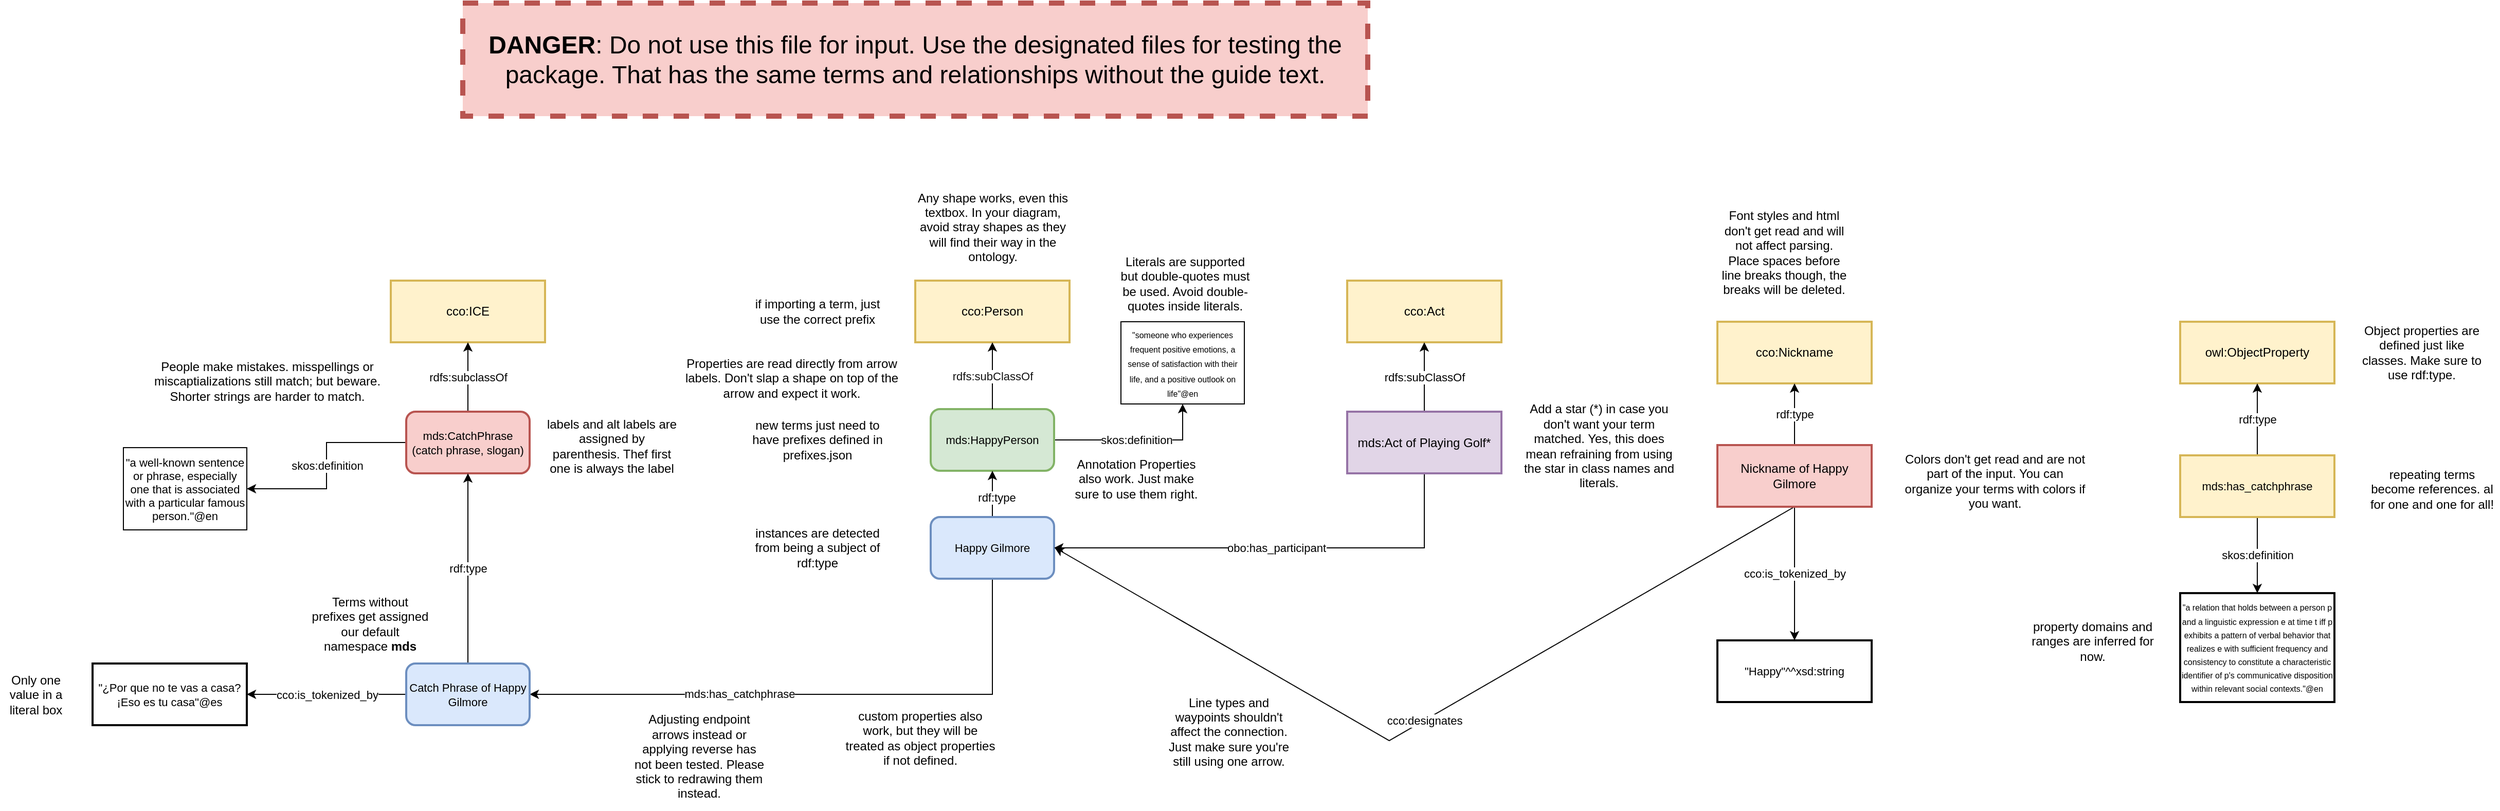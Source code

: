 <mxfile version="28.0.6">
  <diagram name="Page-1" id="lND-QSQxQTkuNe-5z4FQ">
    <mxGraphModel dx="1665" dy="918" grid="1" gridSize="10" guides="1" tooltips="1" connect="1" arrows="1" fold="1" page="0" pageScale="1" pageWidth="1600" pageHeight="1200" background="#ffffff" math="0" shadow="0">
      <root>
        <mxCell id="0" />
        <mxCell id="1" parent="0" />
        <mxCell id="pety45B3u8wGdrX-bXSJ-15" value="skos:definition" style="edgeStyle=orthogonalEdgeStyle;rounded=0;orthogonalLoop=1;jettySize=auto;html=1;exitX=1;exitY=0.5;exitDx=0;exitDy=0;entryX=0.5;entryY=1;entryDx=0;entryDy=0;" parent="1" source="pety45B3u8wGdrX-bXSJ-1" target="pety45B3u8wGdrX-bXSJ-14" edge="1">
          <mxGeometry relative="1" as="geometry" />
        </mxCell>
        <mxCell id="pety45B3u8wGdrX-bXSJ-1" value="&lt;span&gt;mds:HappyPerson&lt;/span&gt;" style="rounded=1;whiteSpace=wrap;html=1;align=center;verticalAlign=middle;fontFamily=Helvetica;fontSize=11;labelBackgroundColor=none;resizable=0;fillColor=#d5e8d4;strokeColor=#82b366;strokeWidth=2;enumerate=0;" parent="1" vertex="1">
          <mxGeometry x="1105" y="475" width="120" height="60" as="geometry" />
        </mxCell>
        <mxCell id="pety45B3u8wGdrX-bXSJ-2" value="&lt;span style=&quot;font-size: 12px;&quot;&gt;cco:Person&lt;/span&gt;" style="rounded=1;whiteSpace=wrap;html=1;align=center;verticalAlign=middle;fontFamily=Helvetica;fontSize=11;labelBackgroundColor=none;resizable=1;fillColor=#fff2cc;strokeColor=#d6b656;strokeWidth=2;arcSize=0;movable=1;rotatable=1;deletable=1;editable=1;locked=0;connectable=1;enumerate=0;" parent="1" vertex="1">
          <mxGeometry x="1090" y="350" width="150" height="60" as="geometry" />
        </mxCell>
        <mxCell id="pety45B3u8wGdrX-bXSJ-3" value="" style="endArrow=classic;html=1;rounded=0;strokeColor=#000000;fontFamily=Helvetica;fontSize=11;fontColor=#111111;labelBackgroundColor=#FFFFFF;resizable=0;entryX=0.5;entryY=1;entryDx=0;entryDy=0;exitX=0.5;exitY=0;exitDx=0;exitDy=0;enumerate=0;" parent="1" source="pety45B3u8wGdrX-bXSJ-1" target="pety45B3u8wGdrX-bXSJ-2" edge="1">
          <mxGeometry relative="1" as="geometry">
            <mxPoint x="1045" y="460" as="sourcePoint" />
            <mxPoint x="1145" y="460" as="targetPoint" />
          </mxGeometry>
        </mxCell>
        <mxCell id="pety45B3u8wGdrX-bXSJ-4" value="rdfs:subClassOf" style="edgeLabel;resizable=0;;align=center;verticalAlign=middle;html=1;labelBackgroundColor=#FFFFFF;fontColor=#111111;fontFamily=Helvetica;fontSize=11;fillColor=none;gradientColor=none;" parent="pety45B3u8wGdrX-bXSJ-3" connectable="0" vertex="1">
          <mxGeometry relative="1" as="geometry" />
        </mxCell>
        <mxCell id="pety45B3u8wGdrX-bXSJ-8" value="if importing a term, just use the correct prefix" style="text;html=1;align=center;verticalAlign=middle;whiteSpace=wrap;rounded=0;" parent="1" vertex="1">
          <mxGeometry x="930" y="347.5" width="130" height="65" as="geometry" />
        </mxCell>
        <mxCell id="pety45B3u8wGdrX-bXSJ-9" value="Properties are read directly from arrow labels. Don&#39;t slap a shape on top of the arrow and expect it work." style="text;html=1;align=center;verticalAlign=middle;whiteSpace=wrap;rounded=0;" parent="1" vertex="1">
          <mxGeometry x="850" y="430" width="240" height="30" as="geometry" />
        </mxCell>
        <mxCell id="pety45B3u8wGdrX-bXSJ-12" value="" style="edgeStyle=orthogonalEdgeStyle;rounded=0;orthogonalLoop=1;jettySize=auto;html=1;" parent="1" source="pety45B3u8wGdrX-bXSJ-11" target="pety45B3u8wGdrX-bXSJ-1" edge="1">
          <mxGeometry relative="1" as="geometry" />
        </mxCell>
        <mxCell id="pety45B3u8wGdrX-bXSJ-13" value="rdf:type" style="edgeLabel;html=1;align=center;verticalAlign=middle;resizable=0;points=[];" parent="pety45B3u8wGdrX-bXSJ-12" vertex="1" connectable="0">
          <mxGeometry x="-0.139" y="-4" relative="1" as="geometry">
            <mxPoint as="offset" />
          </mxGeometry>
        </mxCell>
        <mxCell id="SXdeazEO2DghoHzH-gUt-23" style="edgeStyle=orthogonalEdgeStyle;rounded=0;orthogonalLoop=1;jettySize=auto;html=1;exitX=0.5;exitY=1;exitDx=0;exitDy=0;entryX=1;entryY=0.5;entryDx=0;entryDy=0;" parent="1" source="pety45B3u8wGdrX-bXSJ-11" target="SXdeazEO2DghoHzH-gUt-15" edge="1">
          <mxGeometry relative="1" as="geometry" />
        </mxCell>
        <mxCell id="SXdeazEO2DghoHzH-gUt-24" value="mds:has_catchphrase" style="edgeLabel;html=1;align=center;verticalAlign=middle;resizable=0;points=[];" parent="SXdeazEO2DghoHzH-gUt-23" vertex="1" connectable="0">
          <mxGeometry x="0.274" y="-1" relative="1" as="geometry">
            <mxPoint as="offset" />
          </mxGeometry>
        </mxCell>
        <mxCell id="pety45B3u8wGdrX-bXSJ-11" value="&lt;span&gt;Happy Gilmore&lt;/span&gt;" style="rounded=1;whiteSpace=wrap;html=1;align=center;verticalAlign=middle;fontFamily=Helvetica;fontSize=11;labelBackgroundColor=none;resizable=0;fillColor=#dae8fc;strokeColor=#6c8ebf;strokeWidth=2;enumerate=0;" parent="1" vertex="1">
          <mxGeometry x="1105" y="580" width="120" height="60" as="geometry" />
        </mxCell>
        <mxCell id="pety45B3u8wGdrX-bXSJ-14" value="&lt;font style=&quot;font-size: 8px;&quot;&gt;&quot;&lt;font style=&quot;font-size: 8px;&quot;&gt;someone who experiences frequent positive emotions, a sense of satisfaction with their life, and a positive outlook on life&lt;/font&gt;&quot;@en&lt;/font&gt;" style="rounded=0;whiteSpace=wrap;html=1;" parent="1" vertex="1">
          <mxGeometry x="1290" y="390" width="120" height="80" as="geometry" />
        </mxCell>
        <mxCell id="pety45B3u8wGdrX-bXSJ-16" value="Literals are supported but double-quotes must be used. Avoid double-quotes inside literals." style="text;html=1;align=center;verticalAlign=middle;whiteSpace=wrap;rounded=0;" parent="1" vertex="1">
          <mxGeometry x="1285" y="320" width="135" height="65" as="geometry" />
        </mxCell>
        <mxCell id="pety45B3u8wGdrX-bXSJ-17" value="new terms just need to have prefixes defined in prefixes.json" style="text;html=1;align=center;verticalAlign=middle;whiteSpace=wrap;rounded=0;" parent="1" vertex="1">
          <mxGeometry x="930" y="490" width="130" height="30" as="geometry" />
        </mxCell>
        <mxCell id="pety45B3u8wGdrX-bXSJ-18" value="instances are detected from being a subject of rdf:type" style="text;html=1;align=center;verticalAlign=middle;whiteSpace=wrap;rounded=0;" parent="1" vertex="1">
          <mxGeometry x="930" y="595" width="130" height="30" as="geometry" />
        </mxCell>
        <mxCell id="pety45B3u8wGdrX-bXSJ-19" value="Any shape works, even this textbox. In your diagram, avoid stray shapes as they will find their way in the ontology." style="text;html=1;align=center;verticalAlign=middle;whiteSpace=wrap;rounded=0;" parent="1" vertex="1">
          <mxGeometry x="1087.5" y="260" width="155" height="75" as="geometry" />
        </mxCell>
        <mxCell id="pety45B3u8wGdrX-bXSJ-20" value="Annotation Properties also work. Just make sure to use them right." style="text;html=1;align=center;verticalAlign=middle;whiteSpace=wrap;rounded=0;" parent="1" vertex="1">
          <mxGeometry x="1240" y="510" width="130" height="65" as="geometry" />
        </mxCell>
        <mxCell id="pety45B3u8wGdrX-bXSJ-23" value="&lt;span style=&quot;font-size: 12px;&quot;&gt;cco:Nickname&lt;/span&gt;" style="rounded=1;whiteSpace=wrap;html=1;align=center;verticalAlign=middle;fontFamily=Helvetica;fontSize=11;labelBackgroundColor=none;resizable=1;fillColor=#fff2cc;strokeColor=#d6b656;strokeWidth=2;arcSize=0;movable=1;rotatable=1;deletable=1;editable=1;locked=0;connectable=1;enumerate=0;" parent="1" vertex="1">
          <mxGeometry x="1870" y="390" width="150" height="60" as="geometry" />
        </mxCell>
        <mxCell id="pety45B3u8wGdrX-bXSJ-25" value="&lt;b&gt;DANGER&lt;/b&gt;: Do not use this file for input. Use the designated files for testing the package. That has the same terms and relationships without the guide text." style="rounded=0;whiteSpace=wrap;html=1;fillColor=#f8cecc;strokeColor=#b85450;fontSize=24;dashed=1;strokeWidth=5;" parent="1" vertex="1">
          <mxGeometry x="650" y="80" width="880" height="110" as="geometry" />
        </mxCell>
        <mxCell id="pety45B3u8wGdrX-bXSJ-30" value="rdf:type" style="edgeStyle=orthogonalEdgeStyle;rounded=0;orthogonalLoop=1;jettySize=auto;html=1;" parent="1" source="pety45B3u8wGdrX-bXSJ-26" target="pety45B3u8wGdrX-bXSJ-23" edge="1">
          <mxGeometry relative="1" as="geometry" />
        </mxCell>
        <mxCell id="pety45B3u8wGdrX-bXSJ-31" value="cco:designates" style="edgeStyle=isometricEdgeStyle;rounded=0;orthogonalLoop=1;jettySize=auto;html=1;exitX=0.5;exitY=1;exitDx=0;exitDy=0;entryX=1;entryY=0.5;entryDx=0;entryDy=0;" parent="1" source="pety45B3u8wGdrX-bXSJ-26" target="pety45B3u8wGdrX-bXSJ-11" edge="1">
          <mxGeometry relative="1" as="geometry">
            <Array as="points">
              <mxPoint x="1330" y="670" />
              <mxPoint x="1430" y="680" />
            </Array>
          </mxGeometry>
        </mxCell>
        <mxCell id="pety45B3u8wGdrX-bXSJ-33" value="cco:is_tokenized_by" style="edgeStyle=orthogonalEdgeStyle;rounded=0;orthogonalLoop=1;jettySize=auto;html=1;exitX=0.5;exitY=1;exitDx=0;exitDy=0;entryX=0.5;entryY=0;entryDx=0;entryDy=0;" parent="1" source="pety45B3u8wGdrX-bXSJ-26" target="pety45B3u8wGdrX-bXSJ-32" edge="1">
          <mxGeometry relative="1" as="geometry" />
        </mxCell>
        <mxCell id="pety45B3u8wGdrX-bXSJ-26" value="&lt;span style=&quot;font-size: 12px;&quot;&gt;Nickname of Happy Gilmore&lt;/span&gt;" style="rounded=1;whiteSpace=wrap;html=1;align=center;verticalAlign=middle;fontFamily=Helvetica;fontSize=11;labelBackgroundColor=none;resizable=1;fillColor=#f8cecc;strokeColor=#b85450;strokeWidth=2;arcSize=0;movable=1;rotatable=1;deletable=1;editable=1;locked=0;connectable=1;enumerate=0;" parent="1" vertex="1">
          <mxGeometry x="1870" y="510" width="150" height="60" as="geometry" />
        </mxCell>
        <mxCell id="pety45B3u8wGdrX-bXSJ-27" value="Font styles and html don&#39;t get read and will not affect parsing. Place spaces before line breaks though, the breaks will be deleted." style="text;html=1;align=center;verticalAlign=middle;whiteSpace=wrap;rounded=0;" parent="1" vertex="1">
          <mxGeometry x="1870" y="270" width="130" height="105" as="geometry" />
        </mxCell>
        <mxCell id="pety45B3u8wGdrX-bXSJ-32" value="&quot;Happy&quot;^^xsd:string" style="rounded=1;whiteSpace=wrap;html=1;align=center;verticalAlign=middle;fontFamily=Helvetica;fontSize=11;labelBackgroundColor=none;resizable=1;strokeWidth=2;arcSize=0;movable=1;rotatable=1;deletable=1;editable=1;locked=0;connectable=1;enumerate=0;" parent="1" vertex="1">
          <mxGeometry x="1870" y="700" width="150" height="60" as="geometry" />
        </mxCell>
        <mxCell id="pety45B3u8wGdrX-bXSJ-35" value="Line types and waypoints shouldn&#39;t affect the connection. Just make sure you&#39;re still using one arrow." style="text;html=1;align=center;verticalAlign=middle;whiteSpace=wrap;rounded=0;" parent="1" vertex="1">
          <mxGeometry x="1330" y="736.25" width="130" height="105" as="geometry" />
        </mxCell>
        <mxCell id="SXdeazEO2DghoHzH-gUt-1" value="&lt;span style=&quot;font-size: 12px;&quot;&gt;cco:ICE&lt;/span&gt;" style="rounded=1;whiteSpace=wrap;html=1;align=center;verticalAlign=middle;fontFamily=Helvetica;fontSize=11;labelBackgroundColor=none;resizable=1;fillColor=#fff2cc;strokeColor=#d6b656;strokeWidth=2;arcSize=0;movable=1;rotatable=1;deletable=1;editable=1;locked=0;connectable=1;enumerate=0;" parent="1" vertex="1">
          <mxGeometry x="580" y="350" width="150" height="60" as="geometry" />
        </mxCell>
        <mxCell id="SXdeazEO2DghoHzH-gUt-4" value="Adjusting endpoint arrows instead or applying reverse has not been tested. Please stick to redrawing them instead." style="text;html=1;align=center;verticalAlign=middle;whiteSpace=wrap;rounded=0;" parent="1" vertex="1">
          <mxGeometry x="815" y="760" width="130" height="105" as="geometry" />
        </mxCell>
        <mxCell id="SXdeazEO2DghoHzH-gUt-6" value="rdfs:subclassOf" style="edgeStyle=orthogonalEdgeStyle;rounded=0;orthogonalLoop=1;jettySize=auto;html=1;" parent="1" source="SXdeazEO2DghoHzH-gUt-5" target="SXdeazEO2DghoHzH-gUt-1" edge="1">
          <mxGeometry relative="1" as="geometry" />
        </mxCell>
        <mxCell id="SXdeazEO2DghoHzH-gUt-13" value="skos:definition" style="edgeStyle=orthogonalEdgeStyle;rounded=0;orthogonalLoop=1;jettySize=auto;html=1;exitX=0;exitY=0.5;exitDx=0;exitDy=0;entryX=1;entryY=0.5;entryDx=0;entryDy=0;" parent="1" source="SXdeazEO2DghoHzH-gUt-5" target="SXdeazEO2DghoHzH-gUt-7" edge="1">
          <mxGeometry relative="1" as="geometry" />
        </mxCell>
        <mxCell id="SXdeazEO2DghoHzH-gUt-5" value="&lt;span&gt;mds:CatchPhrase (catch phrase, slogan)&lt;/span&gt;" style="rounded=1;whiteSpace=wrap;html=1;align=center;verticalAlign=middle;fontFamily=Helvetica;fontSize=11;labelBackgroundColor=none;resizable=0;fillColor=#f8cecc;strokeColor=#b85450;strokeWidth=2;enumerate=0;" parent="1" vertex="1">
          <mxGeometry x="595" y="477.5" width="120" height="60" as="geometry" />
        </mxCell>
        <mxCell id="SXdeazEO2DghoHzH-gUt-7" value="&lt;span&gt;&quot;a well-known sentence or phrase, especially one that is associated with a particular famous person.&quot;@en&lt;/span&gt;" style="rounded=0;whiteSpace=wrap;html=1;fontSize=11;" parent="1" vertex="1">
          <mxGeometry x="320" y="512.5" width="120" height="80" as="geometry" />
        </mxCell>
        <mxCell id="SXdeazEO2DghoHzH-gUt-14" value="People make mistakes. misspellings or miscaptializations still match; but beware. Shorter strings are harder to match." style="text;html=1;align=center;verticalAlign=middle;whiteSpace=wrap;rounded=0;" parent="1" vertex="1">
          <mxGeometry x="330" y="417.5" width="260" height="60" as="geometry" />
        </mxCell>
        <mxCell id="SXdeazEO2DghoHzH-gUt-22" value="cco:is_tokenized_by" style="edgeStyle=orthogonalEdgeStyle;rounded=0;orthogonalLoop=1;jettySize=auto;html=1;" parent="1" source="SXdeazEO2DghoHzH-gUt-15" target="SXdeazEO2DghoHzH-gUt-21" edge="1">
          <mxGeometry relative="1" as="geometry" />
        </mxCell>
        <mxCell id="SXdeazEO2DghoHzH-gUt-28" value="rdf:type" style="edgeStyle=orthogonalEdgeStyle;rounded=0;orthogonalLoop=1;jettySize=auto;html=1;exitX=0.5;exitY=0;exitDx=0;exitDy=0;entryX=0.5;entryY=1;entryDx=0;entryDy=0;" parent="1" source="SXdeazEO2DghoHzH-gUt-15" target="SXdeazEO2DghoHzH-gUt-5" edge="1">
          <mxGeometry relative="1" as="geometry" />
        </mxCell>
        <mxCell id="SXdeazEO2DghoHzH-gUt-15" value="&lt;span&gt;Catch Phrase of Happy Gilmore&lt;/span&gt;" style="rounded=1;whiteSpace=wrap;html=1;align=center;verticalAlign=middle;fontFamily=Helvetica;fontSize=11;labelBackgroundColor=none;resizable=0;fillColor=#dae8fc;strokeColor=#6c8ebf;strokeWidth=2;enumerate=0;" parent="1" vertex="1">
          <mxGeometry x="595" y="722.5" width="120" height="60" as="geometry" />
        </mxCell>
        <mxCell id="SXdeazEO2DghoHzH-gUt-17" value="Colors don&#39;t get read and are not part of the input. You can organize your terms with colors if you want." style="text;html=1;align=center;verticalAlign=middle;whiteSpace=wrap;rounded=0;" parent="1" vertex="1">
          <mxGeometry x="2050" y="502.5" width="180" height="85" as="geometry" />
        </mxCell>
        <mxCell id="SXdeazEO2DghoHzH-gUt-21" value="&quot;¿Por que no te vas a casa? ¡Eso es tu casa&quot;@es" style="rounded=1;whiteSpace=wrap;html=1;align=center;verticalAlign=middle;fontFamily=Helvetica;fontSize=11;labelBackgroundColor=none;resizable=1;strokeWidth=2;arcSize=0;movable=1;rotatable=1;deletable=1;editable=1;locked=0;connectable=1;enumerate=0;" parent="1" vertex="1">
          <mxGeometry x="290" y="722.5" width="150" height="60" as="geometry" />
        </mxCell>
        <mxCell id="SXdeazEO2DghoHzH-gUt-25" value="custom properties also work, but they will be treated as object properties if not defined." style="text;html=1;align=center;verticalAlign=middle;whiteSpace=wrap;rounded=0;" parent="1" vertex="1">
          <mxGeometry x="1020" y="760" width="150" height="70" as="geometry" />
        </mxCell>
        <mxCell id="SXdeazEO2DghoHzH-gUt-29" value="Only one value in a literal box" style="text;html=1;align=center;verticalAlign=middle;whiteSpace=wrap;rounded=0;" parent="1" vertex="1">
          <mxGeometry x="200" y="736.25" width="70" height="32.5" as="geometry" />
        </mxCell>
        <mxCell id="SXdeazEO2DghoHzH-gUt-30" value="Terms without prefixes get assigned our default namespace &lt;b&gt;mds&lt;/b&gt;" style="text;html=1;align=center;verticalAlign=middle;whiteSpace=wrap;rounded=0;" parent="1" vertex="1">
          <mxGeometry x="500" y="635.58" width="120" height="96.92" as="geometry" />
        </mxCell>
        <mxCell id="SXdeazEO2DghoHzH-gUt-31" value="labels and alt labels are assigned by parenthesis. Thef first one is always the label" style="text;html=1;align=center;verticalAlign=middle;whiteSpace=wrap;rounded=0;" parent="1" vertex="1">
          <mxGeometry x="730" y="477.5" width="130" height="67.5" as="geometry" />
        </mxCell>
        <mxCell id="K3G7bkNG8lY27Z329QrO-1" value="&lt;span style=&quot;font-size: 12px;&quot;&gt;cco:Act&lt;/span&gt;" style="rounded=1;whiteSpace=wrap;html=1;align=center;verticalAlign=middle;fontFamily=Helvetica;fontSize=11;labelBackgroundColor=none;resizable=1;fillColor=#fff2cc;strokeColor=#d6b656;strokeWidth=2;arcSize=0;movable=1;rotatable=1;deletable=1;editable=1;locked=0;connectable=1;enumerate=0;" parent="1" vertex="1">
          <mxGeometry x="1510" y="350" width="150" height="60" as="geometry" />
        </mxCell>
        <mxCell id="K3G7bkNG8lY27Z329QrO-4" value="obo:has_participant" style="edgeStyle=orthogonalEdgeStyle;rounded=0;orthogonalLoop=1;jettySize=auto;html=1;exitX=0.5;exitY=1;exitDx=0;exitDy=0;entryX=1;entryY=0.5;entryDx=0;entryDy=0;" parent="1" source="K3G7bkNG8lY27Z329QrO-2" target="pety45B3u8wGdrX-bXSJ-11" edge="1">
          <mxGeometry relative="1" as="geometry" />
        </mxCell>
        <mxCell id="K3G7bkNG8lY27Z329QrO-5" value="rdfs:subClassOf" style="edgeStyle=orthogonalEdgeStyle;rounded=0;orthogonalLoop=1;jettySize=auto;html=1;" parent="1" source="K3G7bkNG8lY27Z329QrO-2" target="K3G7bkNG8lY27Z329QrO-1" edge="1">
          <mxGeometry relative="1" as="geometry" />
        </mxCell>
        <mxCell id="K3G7bkNG8lY27Z329QrO-2" value="&lt;span style=&quot;font-size: 12px;&quot;&gt;mds:Act of Playing Golf*&lt;/span&gt;" style="rounded=1;whiteSpace=wrap;html=1;align=center;verticalAlign=middle;fontFamily=Helvetica;fontSize=11;labelBackgroundColor=none;resizable=1;fillColor=#e1d5e7;strokeColor=#9673a6;strokeWidth=2;arcSize=0;movable=1;rotatable=1;deletable=1;editable=1;locked=0;connectable=1;enumerate=0;" parent="1" vertex="1">
          <mxGeometry x="1510" y="477.5" width="150" height="60" as="geometry" />
        </mxCell>
        <mxCell id="K3G7bkNG8lY27Z329QrO-6" value="Add a star (*) in case you don&#39;t want your term matched. Yes, this does mean refraining from using the star in class names and literals." style="text;html=1;align=center;verticalAlign=middle;whiteSpace=wrap;rounded=0;" parent="1" vertex="1">
          <mxGeometry x="1680" y="463.75" width="150" height="95" as="geometry" />
        </mxCell>
        <mxCell id="EhW_DGk6DGMliSEQohkm-1" value="&lt;span style=&quot;font-size: 12px;&quot;&gt;owl:ObjectProperty&lt;/span&gt;" style="rounded=1;whiteSpace=wrap;html=1;align=center;verticalAlign=middle;fontFamily=Helvetica;fontSize=11;labelBackgroundColor=none;resizable=1;fillColor=#fff2cc;strokeColor=#d6b656;strokeWidth=2;arcSize=0;movable=1;rotatable=1;deletable=1;editable=1;locked=0;connectable=1;enumerate=0;" parent="1" vertex="1">
          <mxGeometry x="2320" y="390" width="150" height="60" as="geometry" />
        </mxCell>
        <mxCell id="EhW_DGk6DGMliSEQohkm-3" value="rdf:type" style="edgeStyle=orthogonalEdgeStyle;rounded=0;orthogonalLoop=1;jettySize=auto;html=1;" parent="1" source="EhW_DGk6DGMliSEQohkm-2" target="EhW_DGk6DGMliSEQohkm-1" edge="1">
          <mxGeometry relative="1" as="geometry" />
        </mxCell>
        <mxCell id="EhW_DGk6DGMliSEQohkm-9" value="skos:definition" style="edgeStyle=orthogonalEdgeStyle;rounded=0;orthogonalLoop=1;jettySize=auto;html=1;" parent="1" source="EhW_DGk6DGMliSEQohkm-2" target="EhW_DGk6DGMliSEQohkm-8" edge="1">
          <mxGeometry relative="1" as="geometry" />
        </mxCell>
        <mxCell id="EhW_DGk6DGMliSEQohkm-2" value="mds:has_catchphrase" style="rounded=1;whiteSpace=wrap;html=1;align=center;verticalAlign=middle;fontFamily=Helvetica;fontSize=11;labelBackgroundColor=none;resizable=1;fillColor=#fff2cc;strokeColor=#d6b656;strokeWidth=2;arcSize=0;movable=1;rotatable=1;deletable=1;editable=1;locked=0;connectable=1;enumerate=0;" parent="1" vertex="1">
          <mxGeometry x="2320" y="520" width="150" height="60" as="geometry" />
        </mxCell>
        <mxCell id="EhW_DGk6DGMliSEQohkm-4" value="Object properties are defined just like classes. Make sure to use rdf:type." style="text;html=1;align=center;verticalAlign=middle;whiteSpace=wrap;rounded=0;" parent="1" vertex="1">
          <mxGeometry x="2490" y="388.75" width="130" height="62.5" as="geometry" />
        </mxCell>
        <mxCell id="EhW_DGk6DGMliSEQohkm-5" value="repeating terms become references. al for one and one for all!" style="text;html=1;align=center;verticalAlign=middle;whiteSpace=wrap;rounded=0;" parent="1" vertex="1">
          <mxGeometry x="2500" y="521.25" width="130" height="62.5" as="geometry" />
        </mxCell>
        <mxCell id="EhW_DGk6DGMliSEQohkm-8" value="&lt;font style=&quot;font-size: 8px;&quot; face=&quot;Helvetica&quot;&gt;&quot;a relation that holds between a person p and a linguistic expression e at time t iff p exhibits a pattern of verbal behavior that realizes e with sufficient frequency and consistency to constitute a characteristic identifier of p&#39;s communicative disposition within relevant social contexts.&quot;@en&lt;/font&gt;" style="rounded=1;whiteSpace=wrap;html=1;align=center;verticalAlign=middle;fontFamily=Helvetica;fontSize=11;labelBackgroundColor=none;resizable=1;strokeWidth=2;arcSize=0;movable=1;rotatable=1;deletable=1;editable=1;locked=0;connectable=1;enumerate=0;" parent="1" vertex="1">
          <mxGeometry x="2320" y="654.04" width="150" height="105.96" as="geometry" />
        </mxCell>
        <mxCell id="EhW_DGk6DGMliSEQohkm-10" value="property domains and ranges are inferred for now." style="text;html=1;align=center;verticalAlign=middle;whiteSpace=wrap;rounded=0;" parent="1" vertex="1">
          <mxGeometry x="2170" y="670" width="130" height="62.5" as="geometry" />
        </mxCell>
      </root>
    </mxGraphModel>
  </diagram>
</mxfile>
